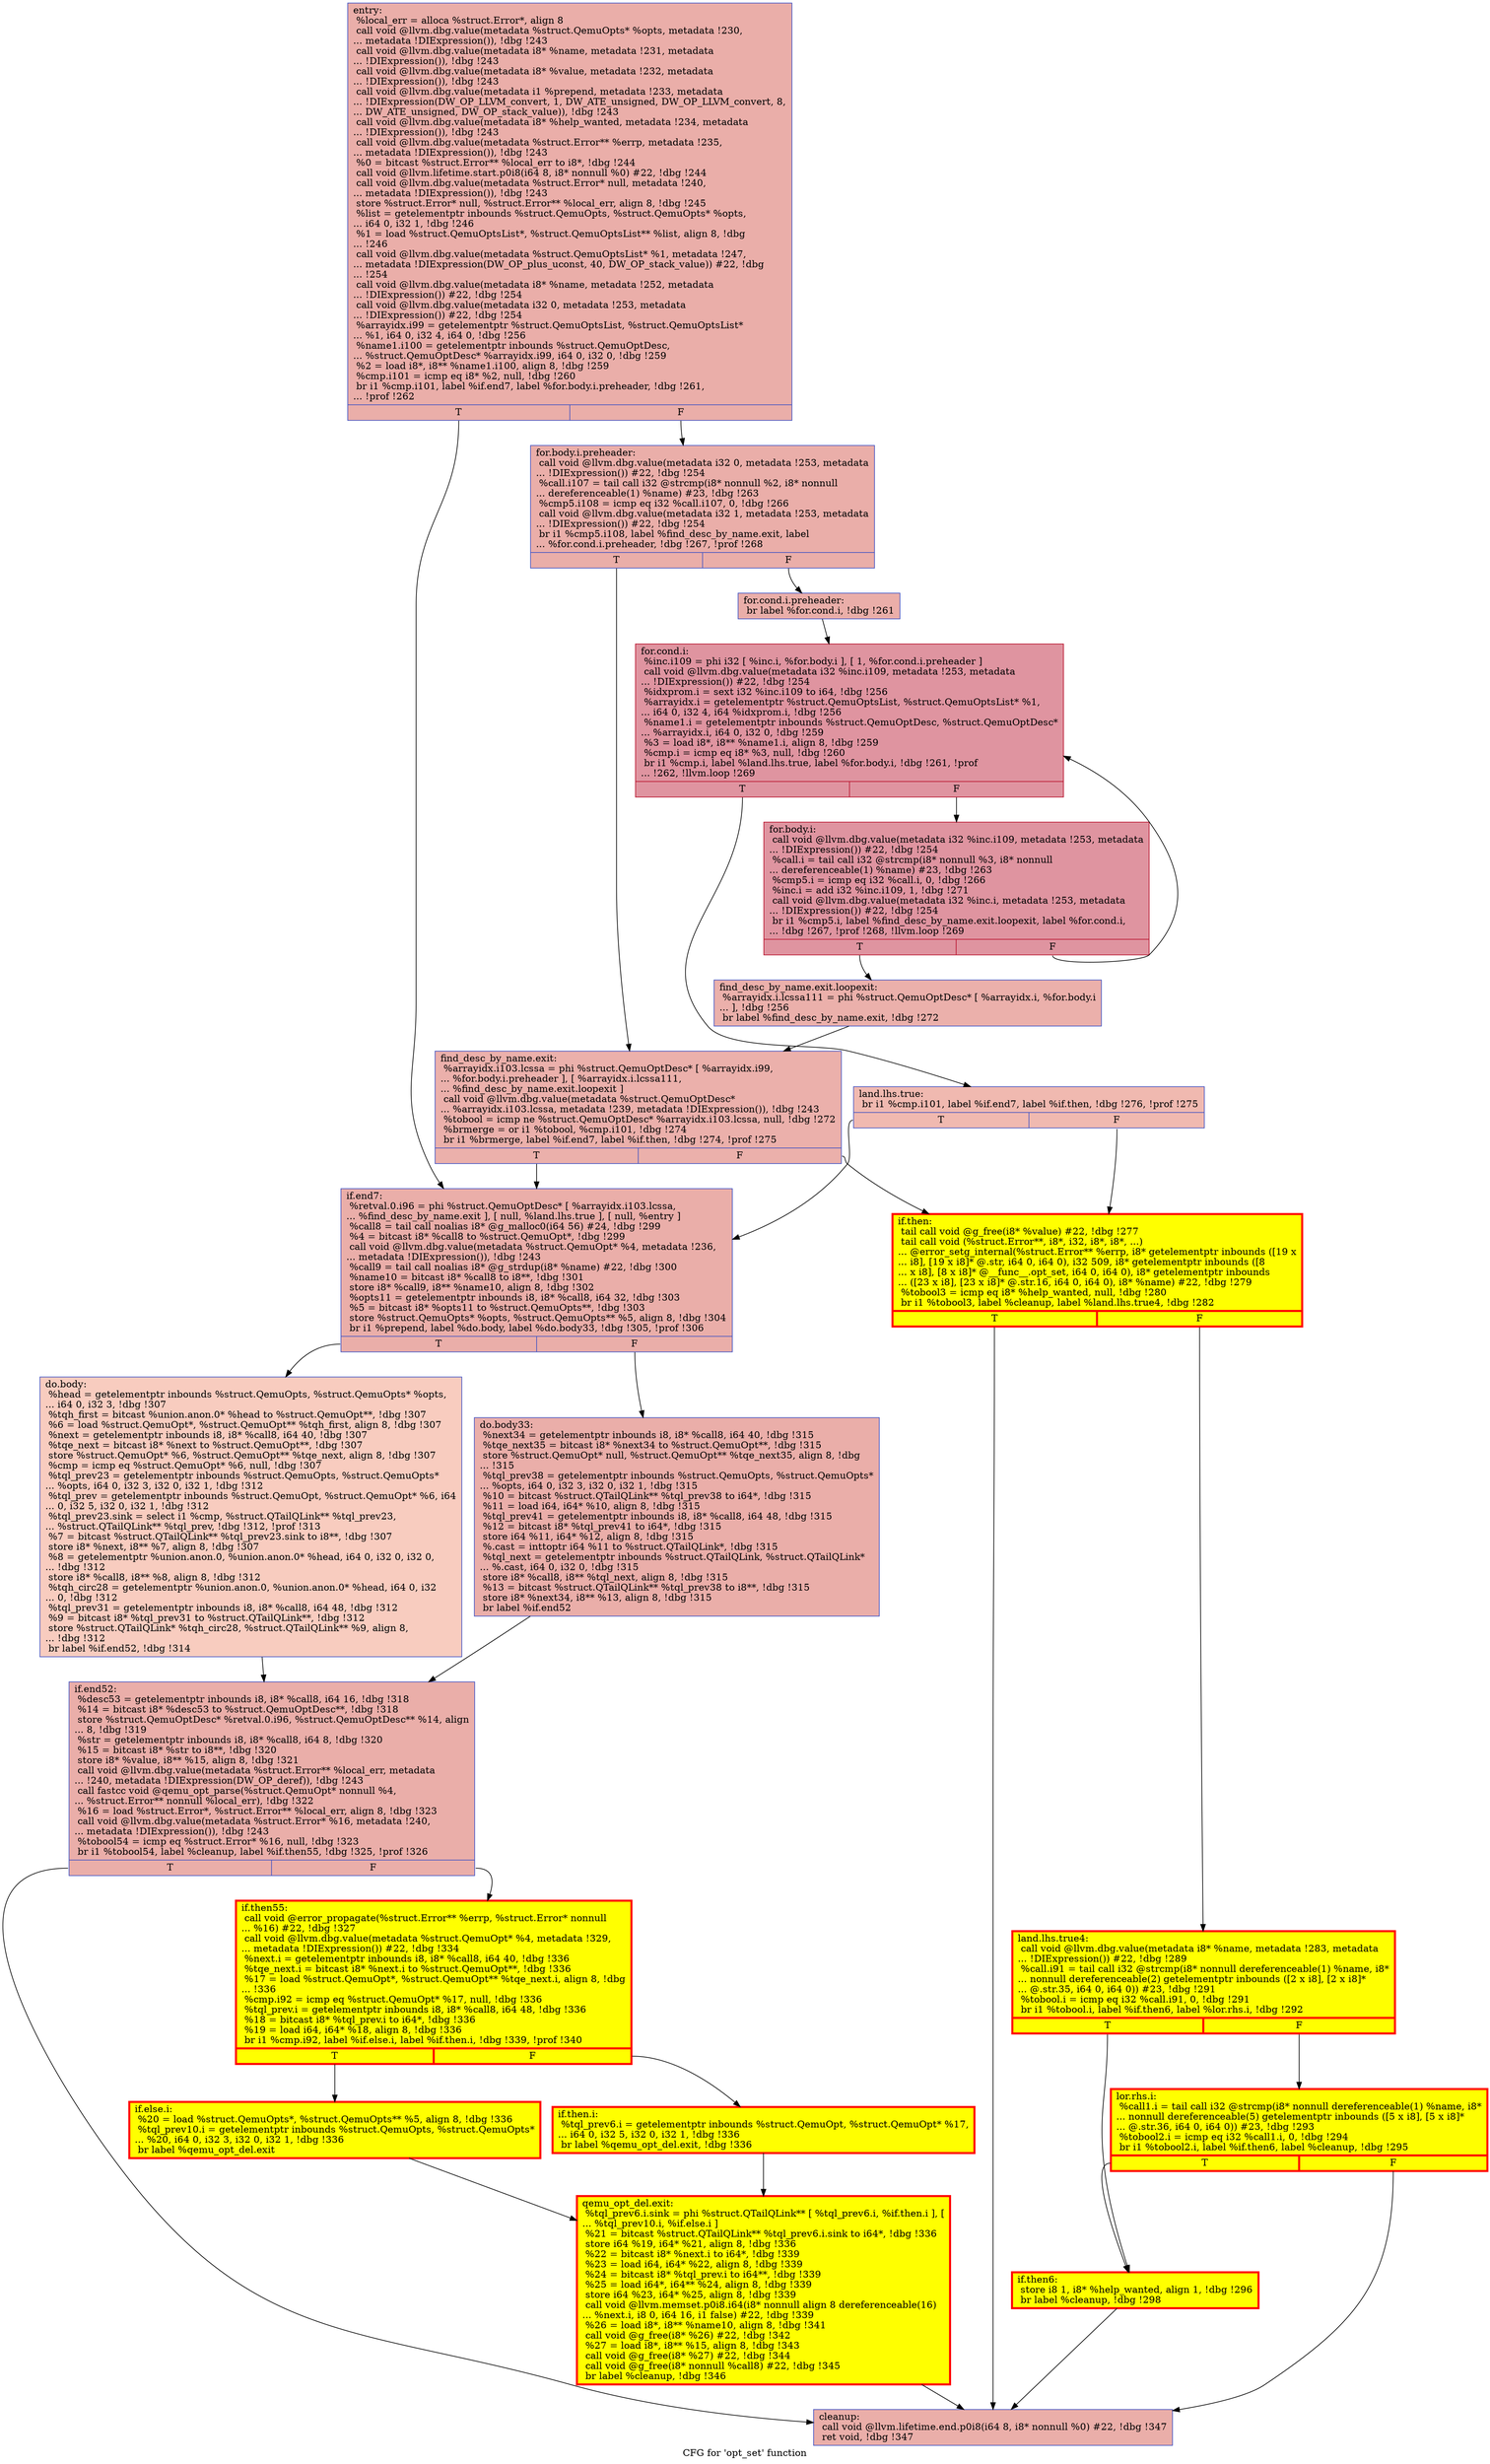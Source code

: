 digraph "CFG for 'opt_set' function" {
	label="CFG for 'opt_set' function";

	Node0x55ef422f4c90 [shape=record,color="#3d50c3ff", style=filled, fillcolor="#d0473d70",label="{entry:\l  %local_err = alloca %struct.Error*, align 8\l  call void @llvm.dbg.value(metadata %struct.QemuOpts* %opts, metadata !230,\l... metadata !DIExpression()), !dbg !243\l  call void @llvm.dbg.value(metadata i8* %name, metadata !231, metadata\l... !DIExpression()), !dbg !243\l  call void @llvm.dbg.value(metadata i8* %value, metadata !232, metadata\l... !DIExpression()), !dbg !243\l  call void @llvm.dbg.value(metadata i1 %prepend, metadata !233, metadata\l... !DIExpression(DW_OP_LLVM_convert, 1, DW_ATE_unsigned, DW_OP_LLVM_convert, 8,\l... DW_ATE_unsigned, DW_OP_stack_value)), !dbg !243\l  call void @llvm.dbg.value(metadata i8* %help_wanted, metadata !234, metadata\l... !DIExpression()), !dbg !243\l  call void @llvm.dbg.value(metadata %struct.Error** %errp, metadata !235,\l... metadata !DIExpression()), !dbg !243\l  %0 = bitcast %struct.Error** %local_err to i8*, !dbg !244\l  call void @llvm.lifetime.start.p0i8(i64 8, i8* nonnull %0) #22, !dbg !244\l  call void @llvm.dbg.value(metadata %struct.Error* null, metadata !240,\l... metadata !DIExpression()), !dbg !243\l  store %struct.Error* null, %struct.Error** %local_err, align 8, !dbg !245\l  %list = getelementptr inbounds %struct.QemuOpts, %struct.QemuOpts* %opts,\l... i64 0, i32 1, !dbg !246\l  %1 = load %struct.QemuOptsList*, %struct.QemuOptsList** %list, align 8, !dbg\l... !246\l  call void @llvm.dbg.value(metadata %struct.QemuOptsList* %1, metadata !247,\l... metadata !DIExpression(DW_OP_plus_uconst, 40, DW_OP_stack_value)) #22, !dbg\l... !254\l  call void @llvm.dbg.value(metadata i8* %name, metadata !252, metadata\l... !DIExpression()) #22, !dbg !254\l  call void @llvm.dbg.value(metadata i32 0, metadata !253, metadata\l... !DIExpression()) #22, !dbg !254\l  %arrayidx.i99 = getelementptr %struct.QemuOptsList, %struct.QemuOptsList*\l... %1, i64 0, i32 4, i64 0, !dbg !256\l  %name1.i100 = getelementptr inbounds %struct.QemuOptDesc,\l... %struct.QemuOptDesc* %arrayidx.i99, i64 0, i32 0, !dbg !259\l  %2 = load i8*, i8** %name1.i100, align 8, !dbg !259\l  %cmp.i101 = icmp eq i8* %2, null, !dbg !260\l  br i1 %cmp.i101, label %if.end7, label %for.body.i.preheader, !dbg !261,\l... !prof !262\l|{<s0>T|<s1>F}}"];
	Node0x55ef422f4c90:s0 -> Node0x55ef422fd630;
	Node0x55ef422f4c90:s1 -> Node0x55ef4248cc30;
	Node0x55ef4248cc30 [shape=record,color="#3d50c3ff", style=filled, fillcolor="#d0473d70",label="{for.body.i.preheader:                             \l  call void @llvm.dbg.value(metadata i32 0, metadata !253, metadata\l... !DIExpression()) #22, !dbg !254\l  %call.i107 = tail call i32 @strcmp(i8* nonnull %2, i8* nonnull\l... dereferenceable(1) %name) #23, !dbg !263\l  %cmp5.i108 = icmp eq i32 %call.i107, 0, !dbg !266\l  call void @llvm.dbg.value(metadata i32 1, metadata !253, metadata\l... !DIExpression()) #22, !dbg !254\l  br i1 %cmp5.i108, label %find_desc_by_name.exit, label\l... %for.cond.i.preheader, !dbg !267, !prof !268\l|{<s0>T|<s1>F}}"];
	Node0x55ef4248cc30:s0 -> Node0x55ef42238870;
	Node0x55ef4248cc30:s1 -> Node0x55ef42300200;
	Node0x55ef42300200 [shape=record,color="#3d50c3ff", style=filled, fillcolor="#d0473d70",label="{for.cond.i.preheader:                             \l  br label %for.cond.i, !dbg !261\l}"];
	Node0x55ef42300200 -> Node0x55ef42213420;
	Node0x55ef42213420 [shape=record,color="#b70d28ff", style=filled, fillcolor="#b70d2870",label="{for.cond.i:                                       \l  %inc.i109 = phi i32 [ %inc.i, %for.body.i ], [ 1, %for.cond.i.preheader ]\l  call void @llvm.dbg.value(metadata i32 %inc.i109, metadata !253, metadata\l... !DIExpression()) #22, !dbg !254\l  %idxprom.i = sext i32 %inc.i109 to i64, !dbg !256\l  %arrayidx.i = getelementptr %struct.QemuOptsList, %struct.QemuOptsList* %1,\l... i64 0, i32 4, i64 %idxprom.i, !dbg !256\l  %name1.i = getelementptr inbounds %struct.QemuOptDesc, %struct.QemuOptDesc*\l... %arrayidx.i, i64 0, i32 0, !dbg !259\l  %3 = load i8*, i8** %name1.i, align 8, !dbg !259\l  %cmp.i = icmp eq i8* %3, null, !dbg !260\l  br i1 %cmp.i, label %land.lhs.true, label %for.body.i, !dbg !261, !prof\l... !262, !llvm.loop !269\l|{<s0>T|<s1>F}}"];
	Node0x55ef42213420:s0 -> Node0x55ef422fd6a0;
	Node0x55ef42213420:s1 -> Node0x55ef422fd310;
	Node0x55ef422fd310 [shape=record,color="#b70d28ff", style=filled, fillcolor="#b70d2870",label="{for.body.i:                                       \l  call void @llvm.dbg.value(metadata i32 %inc.i109, metadata !253, metadata\l... !DIExpression()) #22, !dbg !254\l  %call.i = tail call i32 @strcmp(i8* nonnull %3, i8* nonnull\l... dereferenceable(1) %name) #23, !dbg !263\l  %cmp5.i = icmp eq i32 %call.i, 0, !dbg !266\l  %inc.i = add i32 %inc.i109, 1, !dbg !271\l  call void @llvm.dbg.value(metadata i32 %inc.i, metadata !253, metadata\l... !DIExpression()) #22, !dbg !254\l  br i1 %cmp5.i, label %find_desc_by_name.exit.loopexit, label %for.cond.i,\l... !dbg !267, !prof !268, !llvm.loop !269\l|{<s0>T|<s1>F}}"];
	Node0x55ef422fd310:s0 -> Node0x55ef42300120;
	Node0x55ef422fd310:s1 -> Node0x55ef42213420;
	Node0x55ef42300120 [shape=record,color="#3d50c3ff", style=filled, fillcolor="#d24b4070",label="{find_desc_by_name.exit.loopexit:                  \l  %arrayidx.i.lcssa111 = phi %struct.QemuOptDesc* [ %arrayidx.i, %for.body.i\l... ], !dbg !256\l  br label %find_desc_by_name.exit, !dbg !272\l}"];
	Node0x55ef42300120 -> Node0x55ef42238870;
	Node0x55ef42238870 [shape=record,color="#3d50c3ff", style=filled, fillcolor="#d24b4070",label="{find_desc_by_name.exit:                           \l  %arrayidx.i103.lcssa = phi %struct.QemuOptDesc* [ %arrayidx.i99,\l... %for.body.i.preheader ], [ %arrayidx.i.lcssa111,\l... %find_desc_by_name.exit.loopexit ]\l  call void @llvm.dbg.value(metadata %struct.QemuOptDesc*\l... %arrayidx.i103.lcssa, metadata !239, metadata !DIExpression()), !dbg !243\l  %tobool = icmp ne %struct.QemuOptDesc* %arrayidx.i103.lcssa, null, !dbg !272\l  %brmerge = or i1 %tobool, %cmp.i101, !dbg !274\l  br i1 %brmerge, label %if.end7, label %if.then, !dbg !274, !prof !275\l|{<s0>T|<s1>F}}"];
	Node0x55ef42238870:s0 -> Node0x55ef422fd630;
	Node0x55ef42238870:s1 -> Node0x55ef422fae70;
	Node0x55ef422fd6a0 [shape=record,color="#3d50c3ff", style=filled, fillcolor="#de614d70",label="{land.lhs.true:                                    \l  br i1 %cmp.i101, label %if.end7, label %if.then, !dbg !276, !prof !275\l|{<s0>T|<s1>F}}"];
	Node0x55ef422fd6a0:s0 -> Node0x55ef422fd630;
	Node0x55ef422fd6a0:s1 -> Node0x55ef422fae70;
	Node0x55ef422fae70 [shape=record,penwidth=3.0, style="filled", color="red", fillcolor="yellow",label="{if.then:                                          \l  tail call void @g_free(i8* %value) #22, !dbg !277\l  tail call void (%struct.Error**, i8*, i32, i8*, i8*, ...)\l... @error_setg_internal(%struct.Error** %errp, i8* getelementptr inbounds ([19 x\l... i8], [19 x i8]* @.str, i64 0, i64 0), i32 509, i8* getelementptr inbounds ([8\l... x i8], [8 x i8]* @__func__.opt_set, i64 0, i64 0), i8* getelementptr inbounds\l... ([23 x i8], [23 x i8]* @.str.16, i64 0, i64 0), i8* %name) #22, !dbg !279\l  %tobool3 = icmp eq i8* %help_wanted, null, !dbg !280\l  br i1 %tobool3, label %cleanup, label %land.lhs.true4, !dbg !282\l|{<s0>T|<s1>F}}"];
	Node0x55ef422fae70:s0 -> Node0x55ef422fedc0;
	Node0x55ef422fae70:s1 -> Node0x55ef422fe350;
	Node0x55ef422fe350 [shape=record,penwidth=3.0, style="filled", color="red", fillcolor="yellow",label="{land.lhs.true4:                                   \l  call void @llvm.dbg.value(metadata i8* %name, metadata !283, metadata\l... !DIExpression()) #22, !dbg !289\l  %call.i91 = tail call i32 @strcmp(i8* nonnull dereferenceable(1) %name, i8*\l... nonnull dereferenceable(2) getelementptr inbounds ([2 x i8], [2 x i8]*\l... @.str.35, i64 0, i64 0)) #23, !dbg !291\l  %tobool.i = icmp eq i32 %call.i91, 0, !dbg !291\l  br i1 %tobool.i, label %if.then6, label %lor.rhs.i, !dbg !292\l|{<s0>T|<s1>F}}"];
	Node0x55ef422fe350:s0 -> Node0x55ef422fe220;
	Node0x55ef422fe350:s1 -> Node0x55ef421f8720;
	Node0x55ef421f8720 [shape=record,penwidth=3.0, style="filled", color="red", fillcolor="yellow",label="{lor.rhs.i:                                        \l  %call1.i = tail call i32 @strcmp(i8* nonnull dereferenceable(1) %name, i8*\l... nonnull dereferenceable(5) getelementptr inbounds ([5 x i8], [5 x i8]*\l... @.str.36, i64 0, i64 0)) #23, !dbg !293\l  %tobool2.i = icmp eq i32 %call1.i, 0, !dbg !294\l  br i1 %tobool2.i, label %if.then6, label %cleanup, !dbg !295\l|{<s0>T|<s1>F}}"];
	Node0x55ef421f8720:s0 -> Node0x55ef422fe220;
	Node0x55ef421f8720:s1 -> Node0x55ef422fedc0;
	Node0x55ef422fe220 [shape=record,penwidth=3.0, style="filled", color="red", fillcolor="yellow",label="{if.then6:                                         \l  store i8 1, i8* %help_wanted, align 1, !dbg !296\l  br label %cleanup, !dbg !298\l}"];
	Node0x55ef422fe220 -> Node0x55ef422fedc0;
	Node0x55ef422fd630 [shape=record,color="#3d50c3ff", style=filled, fillcolor="#d0473d70",label="{if.end7:                                          \l  %retval.0.i96 = phi %struct.QemuOptDesc* [ %arrayidx.i103.lcssa,\l... %find_desc_by_name.exit ], [ null, %land.lhs.true ], [ null, %entry ]\l  %call8 = tail call noalias i8* @g_malloc0(i64 56) #24, !dbg !299\l  %4 = bitcast i8* %call8 to %struct.QemuOpt*, !dbg !299\l  call void @llvm.dbg.value(metadata %struct.QemuOpt* %4, metadata !236,\l... metadata !DIExpression()), !dbg !243\l  %call9 = tail call noalias i8* @g_strdup(i8* %name) #22, !dbg !300\l  %name10 = bitcast i8* %call8 to i8**, !dbg !301\l  store i8* %call9, i8** %name10, align 8, !dbg !302\l  %opts11 = getelementptr inbounds i8, i8* %call8, i64 32, !dbg !303\l  %5 = bitcast i8* %opts11 to %struct.QemuOpts**, !dbg !303\l  store %struct.QemuOpts* %opts, %struct.QemuOpts** %5, align 8, !dbg !304\l  br i1 %prepend, label %do.body, label %do.body33, !dbg !305, !prof !306\l|{<s0>T|<s1>F}}"];
	Node0x55ef422fd630:s0 -> Node0x55ef422fff90;
	Node0x55ef422fd630:s1 -> Node0x55ef42302620;
	Node0x55ef422fff90 [shape=record,color="#3d50c3ff", style=filled, fillcolor="#f08b6e70",label="{do.body:                                          \l  %head = getelementptr inbounds %struct.QemuOpts, %struct.QemuOpts* %opts,\l... i64 0, i32 3, !dbg !307\l  %tqh_first = bitcast %union.anon.0* %head to %struct.QemuOpt**, !dbg !307\l  %6 = load %struct.QemuOpt*, %struct.QemuOpt** %tqh_first, align 8, !dbg !307\l  %next = getelementptr inbounds i8, i8* %call8, i64 40, !dbg !307\l  %tqe_next = bitcast i8* %next to %struct.QemuOpt**, !dbg !307\l  store %struct.QemuOpt* %6, %struct.QemuOpt** %tqe_next, align 8, !dbg !307\l  %cmp = icmp eq %struct.QemuOpt* %6, null, !dbg !307\l  %tql_prev23 = getelementptr inbounds %struct.QemuOpts, %struct.QemuOpts*\l... %opts, i64 0, i32 3, i32 0, i32 1, !dbg !312\l  %tql_prev = getelementptr inbounds %struct.QemuOpt, %struct.QemuOpt* %6, i64\l... 0, i32 5, i32 0, i32 1, !dbg !312\l  %tql_prev23.sink = select i1 %cmp, %struct.QTailQLink** %tql_prev23,\l... %struct.QTailQLink** %tql_prev, !dbg !312, !prof !313\l  %7 = bitcast %struct.QTailQLink** %tql_prev23.sink to i8**, !dbg !307\l  store i8* %next, i8** %7, align 8, !dbg !307\l  %8 = getelementptr %union.anon.0, %union.anon.0* %head, i64 0, i32 0, i32 0,\l... !dbg !312\l  store i8* %call8, i8** %8, align 8, !dbg !312\l  %tqh_circ28 = getelementptr %union.anon.0, %union.anon.0* %head, i64 0, i32\l... 0, !dbg !312\l  %tql_prev31 = getelementptr inbounds i8, i8* %call8, i64 48, !dbg !312\l  %9 = bitcast i8* %tql_prev31 to %struct.QTailQLink**, !dbg !312\l  store %struct.QTailQLink* %tqh_circ28, %struct.QTailQLink** %9, align 8,\l... !dbg !312\l  br label %if.end52, !dbg !314\l}"];
	Node0x55ef422fff90 -> Node0x55ef422ffb30;
	Node0x55ef42302620 [shape=record,color="#3d50c3ff", style=filled, fillcolor="#d0473d70",label="{do.body33:                                        \l  %next34 = getelementptr inbounds i8, i8* %call8, i64 40, !dbg !315\l  %tqe_next35 = bitcast i8* %next34 to %struct.QemuOpt**, !dbg !315\l  store %struct.QemuOpt* null, %struct.QemuOpt** %tqe_next35, align 8, !dbg\l... !315\l  %tql_prev38 = getelementptr inbounds %struct.QemuOpts, %struct.QemuOpts*\l... %opts, i64 0, i32 3, i32 0, i32 1, !dbg !315\l  %10 = bitcast %struct.QTailQLink** %tql_prev38 to i64*, !dbg !315\l  %11 = load i64, i64* %10, align 8, !dbg !315\l  %tql_prev41 = getelementptr inbounds i8, i8* %call8, i64 48, !dbg !315\l  %12 = bitcast i8* %tql_prev41 to i64*, !dbg !315\l  store i64 %11, i64* %12, align 8, !dbg !315\l  %.cast = inttoptr i64 %11 to %struct.QTailQLink*, !dbg !315\l  %tql_next = getelementptr inbounds %struct.QTailQLink, %struct.QTailQLink*\l... %.cast, i64 0, i32 0, !dbg !315\l  store i8* %call8, i8** %tql_next, align 8, !dbg !315\l  %13 = bitcast %struct.QTailQLink** %tql_prev38 to i8**, !dbg !315\l  store i8* %next34, i8** %13, align 8, !dbg !315\l  br label %if.end52\l}"];
	Node0x55ef42302620 -> Node0x55ef422ffb30;
	Node0x55ef422ffb30 [shape=record,color="#3d50c3ff", style=filled, fillcolor="#d0473d70",label="{if.end52:                                         \l  %desc53 = getelementptr inbounds i8, i8* %call8, i64 16, !dbg !318\l  %14 = bitcast i8* %desc53 to %struct.QemuOptDesc**, !dbg !318\l  store %struct.QemuOptDesc* %retval.0.i96, %struct.QemuOptDesc** %14, align\l... 8, !dbg !319\l  %str = getelementptr inbounds i8, i8* %call8, i64 8, !dbg !320\l  %15 = bitcast i8* %str to i8**, !dbg !320\l  store i8* %value, i8** %15, align 8, !dbg !321\l  call void @llvm.dbg.value(metadata %struct.Error** %local_err, metadata\l... !240, metadata !DIExpression(DW_OP_deref)), !dbg !243\l  call fastcc void @qemu_opt_parse(%struct.QemuOpt* nonnull %4,\l... %struct.Error** nonnull %local_err), !dbg !322\l  %16 = load %struct.Error*, %struct.Error** %local_err, align 8, !dbg !323\l  call void @llvm.dbg.value(metadata %struct.Error* %16, metadata !240,\l... metadata !DIExpression()), !dbg !243\l  %tobool54 = icmp eq %struct.Error* %16, null, !dbg !323\l  br i1 %tobool54, label %cleanup, label %if.then55, !dbg !325, !prof !326\l|{<s0>T|<s1>F}}"];
	Node0x55ef422ffb30:s0 -> Node0x55ef422fedc0;
	Node0x55ef422ffb30:s1 -> Node0x55ef42304630;
	Node0x55ef42304630 [shape=record,penwidth=3.0, style="filled", color="red", fillcolor="yellow",label="{if.then55:                                        \l  call void @error_propagate(%struct.Error** %errp, %struct.Error* nonnull\l... %16) #22, !dbg !327\l  call void @llvm.dbg.value(metadata %struct.QemuOpt* %4, metadata !329,\l... metadata !DIExpression()) #22, !dbg !334\l  %next.i = getelementptr inbounds i8, i8* %call8, i64 40, !dbg !336\l  %tqe_next.i = bitcast i8* %next.i to %struct.QemuOpt**, !dbg !336\l  %17 = load %struct.QemuOpt*, %struct.QemuOpt** %tqe_next.i, align 8, !dbg\l... !336\l  %cmp.i92 = icmp eq %struct.QemuOpt* %17, null, !dbg !336\l  %tql_prev.i = getelementptr inbounds i8, i8* %call8, i64 48, !dbg !336\l  %18 = bitcast i8* %tql_prev.i to i64*, !dbg !336\l  %19 = load i64, i64* %18, align 8, !dbg !336\l  br i1 %cmp.i92, label %if.else.i, label %if.then.i, !dbg !339, !prof !340\l|{<s0>T|<s1>F}}"];
	Node0x55ef42304630:s0 -> Node0x55ef4231f0a0;
	Node0x55ef42304630:s1 -> Node0x55ef42474380;
	Node0x55ef42474380 [shape=record,penwidth=3.0, style="filled", color="red", fillcolor="yellow",label="{if.then.i:                                        \l  %tql_prev6.i = getelementptr inbounds %struct.QemuOpt, %struct.QemuOpt* %17,\l... i64 0, i32 5, i32 0, i32 1, !dbg !336\l  br label %qemu_opt_del.exit, !dbg !336\l}"];
	Node0x55ef42474380 -> Node0x55ef42226d90;
	Node0x55ef4231f0a0 [shape=record,penwidth=3.0, style="filled", color="red", fillcolor="yellow",label="{if.else.i:                                        \l  %20 = load %struct.QemuOpts*, %struct.QemuOpts** %5, align 8, !dbg !336\l  %tql_prev10.i = getelementptr inbounds %struct.QemuOpts, %struct.QemuOpts*\l... %20, i64 0, i32 3, i32 0, i32 1, !dbg !336\l  br label %qemu_opt_del.exit\l}"];
	Node0x55ef4231f0a0 -> Node0x55ef42226d90;
	Node0x55ef42226d90 [shape=record,penwidth=3.0, style="filled", color="red", fillcolor="yellow",label="{qemu_opt_del.exit:                                \l  %tql_prev6.i.sink = phi %struct.QTailQLink** [ %tql_prev6.i, %if.then.i ], [\l... %tql_prev10.i, %if.else.i ]\l  %21 = bitcast %struct.QTailQLink** %tql_prev6.i.sink to i64*, !dbg !336\l  store i64 %19, i64* %21, align 8, !dbg !336\l  %22 = bitcast i8* %next.i to i64*, !dbg !339\l  %23 = load i64, i64* %22, align 8, !dbg !339\l  %24 = bitcast i8* %tql_prev.i to i64**, !dbg !339\l  %25 = load i64*, i64** %24, align 8, !dbg !339\l  store i64 %23, i64* %25, align 8, !dbg !339\l  call void @llvm.memset.p0i8.i64(i8* nonnull align 8 dereferenceable(16)\l... %next.i, i8 0, i64 16, i1 false) #22, !dbg !339\l  %26 = load i8*, i8** %name10, align 8, !dbg !341\l  call void @g_free(i8* %26) #22, !dbg !342\l  %27 = load i8*, i8** %15, align 8, !dbg !343\l  call void @g_free(i8* %27) #22, !dbg !344\l  call void @g_free(i8* nonnull %call8) #22, !dbg !345\l  br label %cleanup, !dbg !346\l}"];
	Node0x55ef42226d90 -> Node0x55ef422fedc0;
	Node0x55ef422fedc0 [shape=record,color="#3d50c3ff", style=filled, fillcolor="#d0473d70",label="{cleanup:                                          \l  call void @llvm.lifetime.end.p0i8(i64 8, i8* nonnull %0) #22, !dbg !347\l  ret void, !dbg !347\l}"];
}
